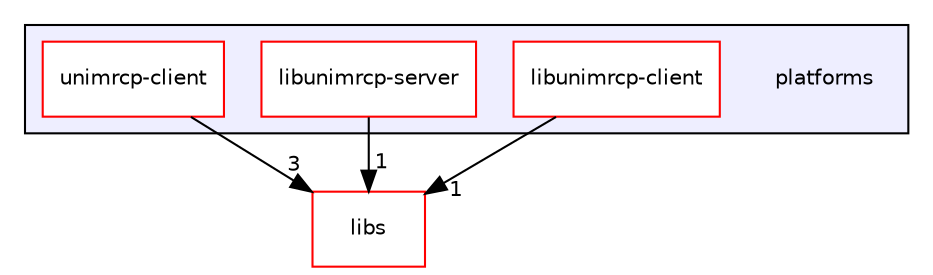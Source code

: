 digraph "platforms" {
  compound=true
  node [ fontsize="10", fontname="Helvetica"];
  edge [ labelfontsize="10", labelfontname="Helvetica"];
  subgraph clusterdir_c2729ddf18bab012de856b523eb05d8f {
    graph [ bgcolor="#eeeeff", pencolor="black", label="" URL="dir_c2729ddf18bab012de856b523eb05d8f.html"];
    dir_c2729ddf18bab012de856b523eb05d8f [shape=plaintext label="platforms"];
    dir_56bd2586b9fe2a9822edfdb8d8eacc35 [shape=box label="libunimrcp-client" color="red" fillcolor="white" style="filled" URL="dir_56bd2586b9fe2a9822edfdb8d8eacc35.html"];
    dir_c662ca9af3df7d72bd4d5e29e5b2841e [shape=box label="libunimrcp-server" color="red" fillcolor="white" style="filled" URL="dir_c662ca9af3df7d72bd4d5e29e5b2841e.html"];
    dir_7bc579334b157ec3b2360dd5a3ea1dd2 [shape=box label="unimrcp-client" color="red" fillcolor="white" style="filled" URL="dir_7bc579334b157ec3b2360dd5a3ea1dd2.html"];
  }
  dir_6719ab1f1f7655efc2fa43f7eb574fd1 [shape=box label="libs" fillcolor="white" style="filled" color="red" URL="dir_6719ab1f1f7655efc2fa43f7eb574fd1.html"];
  dir_c662ca9af3df7d72bd4d5e29e5b2841e->dir_6719ab1f1f7655efc2fa43f7eb574fd1 [headlabel="1", labeldistance=1.5 headhref="dir_000040_000000.html"];
  dir_56bd2586b9fe2a9822edfdb8d8eacc35->dir_6719ab1f1f7655efc2fa43f7eb574fd1 [headlabel="1", labeldistance=1.5 headhref="dir_000038_000000.html"];
  dir_7bc579334b157ec3b2360dd5a3ea1dd2->dir_6719ab1f1f7655efc2fa43f7eb574fd1 [headlabel="3", labeldistance=1.5 headhref="dir_000004_000000.html"];
}
